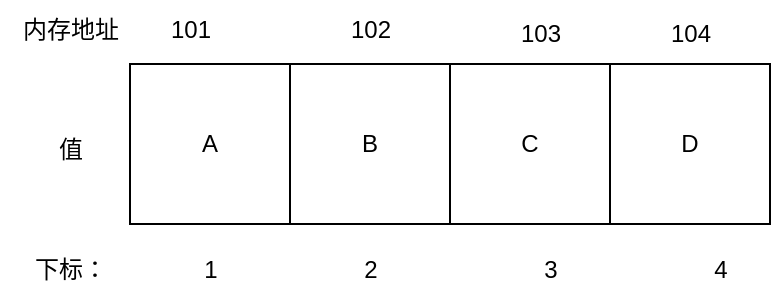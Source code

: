 <mxfile version="24.4.8" type="github">
  <diagram name="第 1 页" id="o2_Y-MScG5PIU2dUDek-">
    <mxGraphModel dx="1050" dy="530" grid="1" gridSize="10" guides="1" tooltips="1" connect="1" arrows="1" fold="1" page="1" pageScale="1" pageWidth="827" pageHeight="1169" math="0" shadow="0">
      <root>
        <mxCell id="0" />
        <mxCell id="1" parent="0" />
        <mxCell id="GRpIYhLDkiDEH9AqJwoO-5" value="A" style="whiteSpace=wrap;html=1;aspect=fixed;" vertex="1" parent="1">
          <mxGeometry x="330" y="190" width="80" height="80" as="geometry" />
        </mxCell>
        <mxCell id="GRpIYhLDkiDEH9AqJwoO-6" value="B" style="whiteSpace=wrap;html=1;aspect=fixed;" vertex="1" parent="1">
          <mxGeometry x="410" y="190" width="80" height="80" as="geometry" />
        </mxCell>
        <mxCell id="GRpIYhLDkiDEH9AqJwoO-7" value="C" style="whiteSpace=wrap;html=1;aspect=fixed;" vertex="1" parent="1">
          <mxGeometry x="490" y="190" width="80" height="80" as="geometry" />
        </mxCell>
        <mxCell id="GRpIYhLDkiDEH9AqJwoO-8" value="D" style="whiteSpace=wrap;html=1;aspect=fixed;" vertex="1" parent="1">
          <mxGeometry x="570" y="190" width="80" height="80" as="geometry" />
        </mxCell>
        <mxCell id="GRpIYhLDkiDEH9AqJwoO-10" value="下标：" style="text;html=1;align=center;verticalAlign=middle;resizable=0;points=[];autosize=1;strokeColor=none;fillColor=none;" vertex="1" parent="1">
          <mxGeometry x="270" y="278" width="60" height="30" as="geometry" />
        </mxCell>
        <mxCell id="GRpIYhLDkiDEH9AqJwoO-11" value="1" style="text;html=1;align=center;verticalAlign=middle;resizable=0;points=[];autosize=1;strokeColor=none;fillColor=none;" vertex="1" parent="1">
          <mxGeometry x="355" y="278" width="30" height="30" as="geometry" />
        </mxCell>
        <mxCell id="GRpIYhLDkiDEH9AqJwoO-12" value="2" style="text;html=1;align=center;verticalAlign=middle;resizable=0;points=[];autosize=1;strokeColor=none;fillColor=none;" vertex="1" parent="1">
          <mxGeometry x="435" y="278" width="30" height="30" as="geometry" />
        </mxCell>
        <mxCell id="GRpIYhLDkiDEH9AqJwoO-13" value="3" style="text;html=1;align=center;verticalAlign=middle;resizable=0;points=[];autosize=1;strokeColor=none;fillColor=none;" vertex="1" parent="1">
          <mxGeometry x="525" y="278" width="30" height="30" as="geometry" />
        </mxCell>
        <mxCell id="GRpIYhLDkiDEH9AqJwoO-14" value="4" style="text;html=1;align=center;verticalAlign=middle;resizable=0;points=[];autosize=1;strokeColor=none;fillColor=none;" vertex="1" parent="1">
          <mxGeometry x="610" y="278" width="30" height="30" as="geometry" />
        </mxCell>
        <mxCell id="GRpIYhLDkiDEH9AqJwoO-15" value="值" style="text;html=1;align=center;verticalAlign=middle;resizable=0;points=[];autosize=1;strokeColor=none;fillColor=none;" vertex="1" parent="1">
          <mxGeometry x="280" y="218" width="40" height="30" as="geometry" />
        </mxCell>
        <mxCell id="GRpIYhLDkiDEH9AqJwoO-16" value="内存地址" style="text;html=1;align=center;verticalAlign=middle;resizable=0;points=[];autosize=1;strokeColor=none;fillColor=none;" vertex="1" parent="1">
          <mxGeometry x="265" y="158" width="70" height="30" as="geometry" />
        </mxCell>
        <mxCell id="GRpIYhLDkiDEH9AqJwoO-17" value="101" style="text;html=1;align=center;verticalAlign=middle;resizable=0;points=[];autosize=1;strokeColor=none;fillColor=none;" vertex="1" parent="1">
          <mxGeometry x="340" y="158" width="40" height="30" as="geometry" />
        </mxCell>
        <mxCell id="GRpIYhLDkiDEH9AqJwoO-20" value="102" style="text;html=1;align=center;verticalAlign=middle;resizable=0;points=[];autosize=1;strokeColor=none;fillColor=none;" vertex="1" parent="1">
          <mxGeometry x="430" y="158" width="40" height="30" as="geometry" />
        </mxCell>
        <mxCell id="GRpIYhLDkiDEH9AqJwoO-21" value="103" style="text;html=1;align=center;verticalAlign=middle;resizable=0;points=[];autosize=1;strokeColor=none;fillColor=none;" vertex="1" parent="1">
          <mxGeometry x="515" y="160" width="40" height="30" as="geometry" />
        </mxCell>
        <mxCell id="GRpIYhLDkiDEH9AqJwoO-22" value="104" style="text;html=1;align=center;verticalAlign=middle;resizable=0;points=[];autosize=1;strokeColor=none;fillColor=none;" vertex="1" parent="1">
          <mxGeometry x="590" y="160" width="40" height="30" as="geometry" />
        </mxCell>
      </root>
    </mxGraphModel>
  </diagram>
</mxfile>
